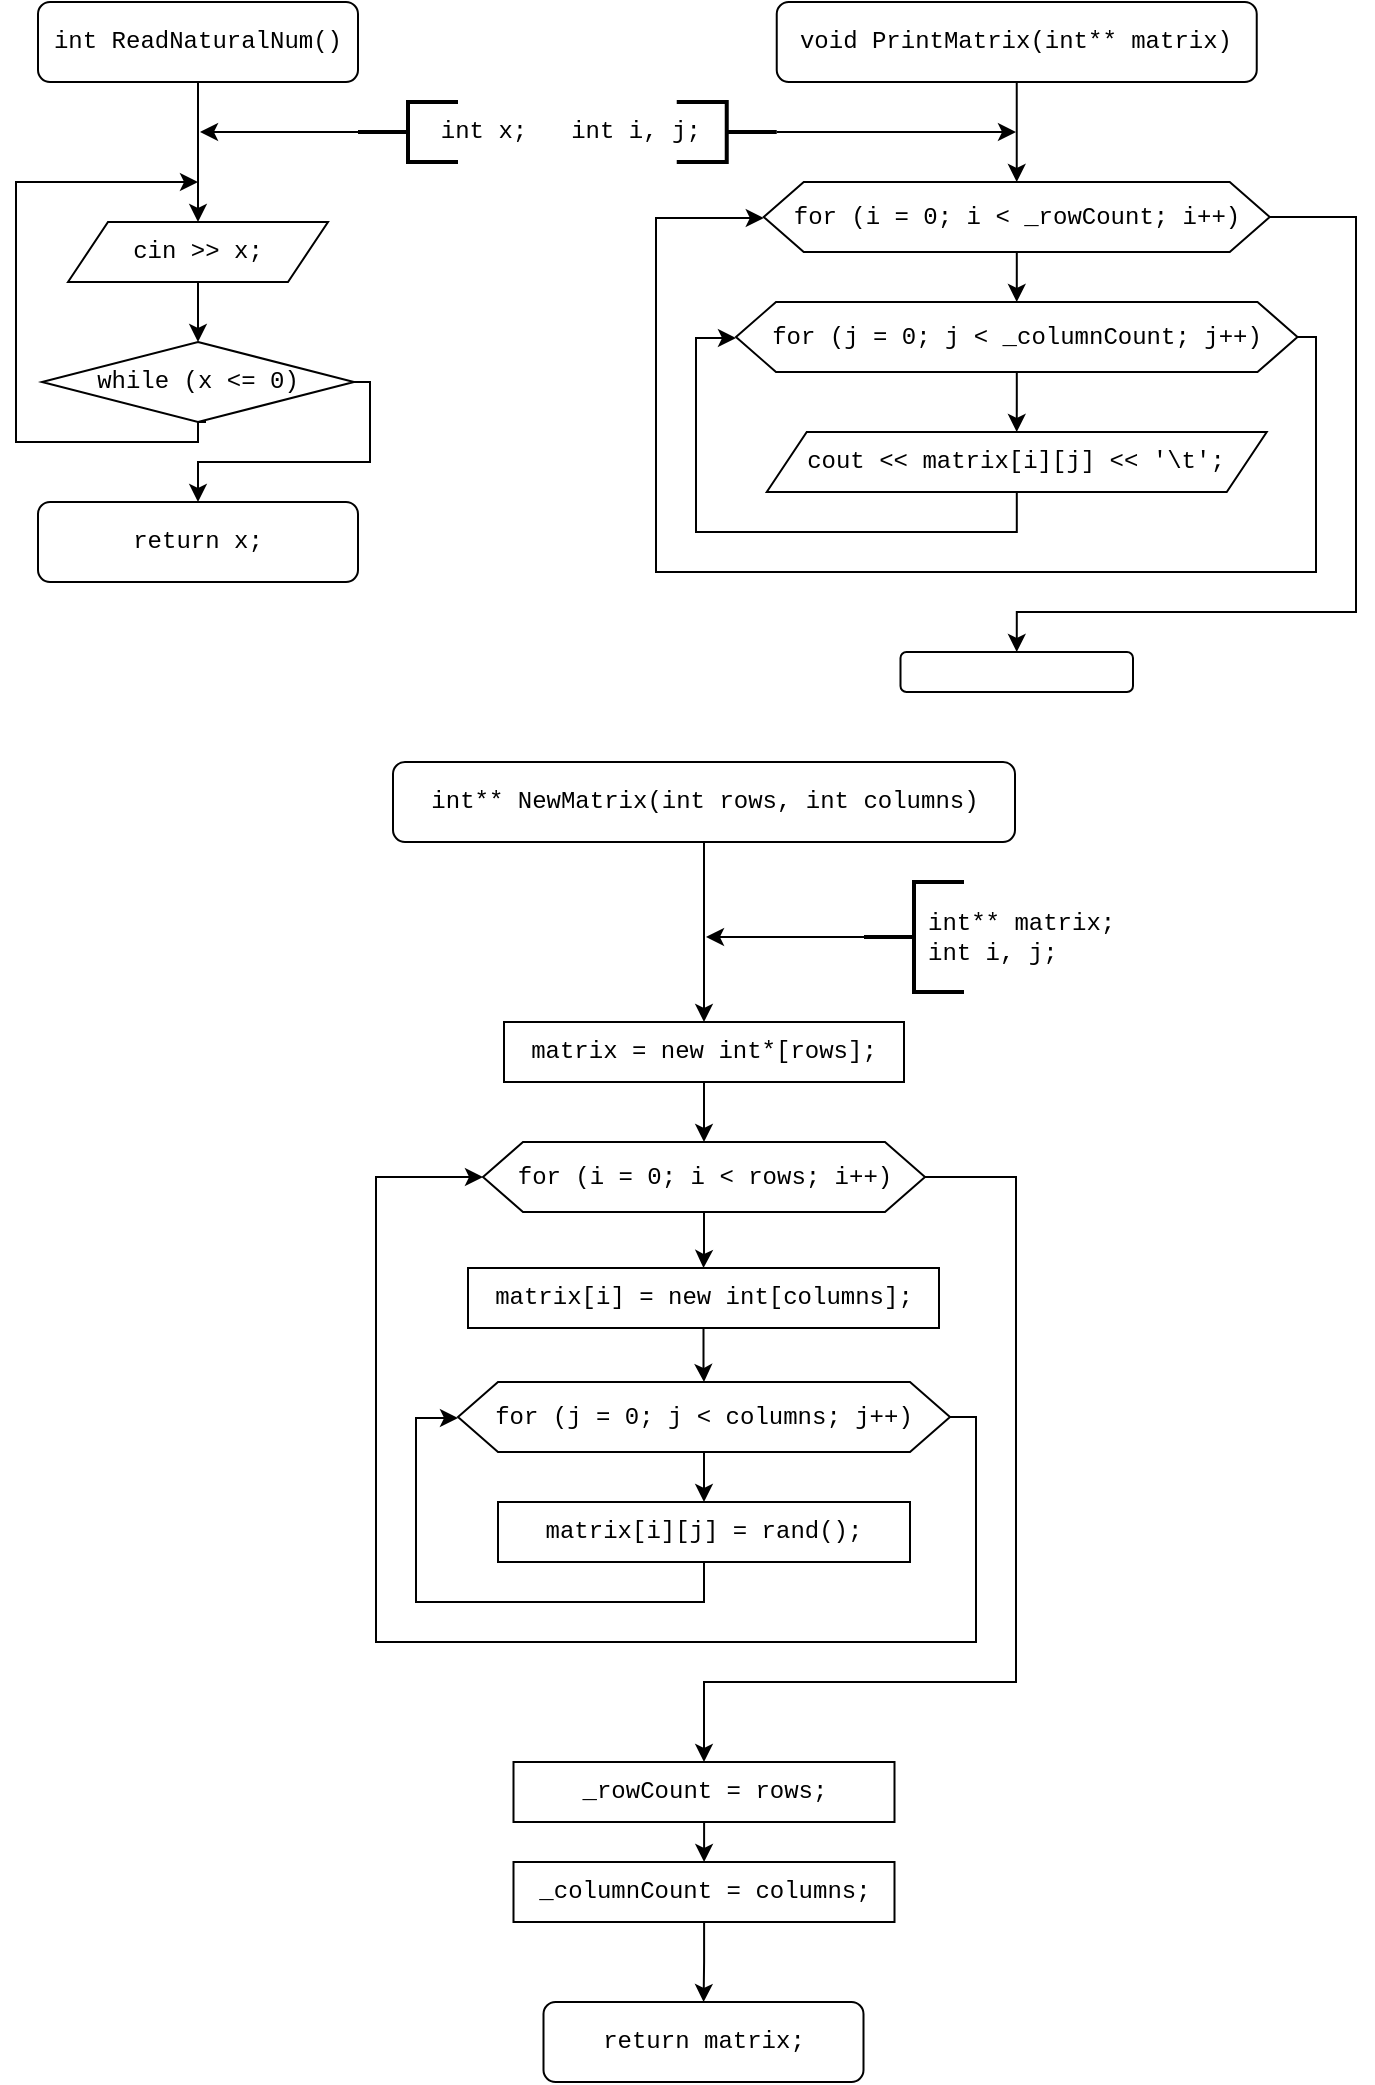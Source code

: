 <mxfile version="14.1.8" type="device"><diagram id="LrgLXyAxW2RxPJrKKzHC" name="Страница 1"><mxGraphModel dx="1086" dy="740" grid="1" gridSize="10" guides="1" tooltips="1" connect="1" arrows="1" fold="1" page="1" pageScale="1" pageWidth="827" pageHeight="1169" math="0" shadow="0"><root><mxCell id="0"/><mxCell id="1" parent="0"/><mxCell id="LTmfTHVGvI5lNLlzaUbh-4" style="edgeStyle=orthogonalEdgeStyle;rounded=0;orthogonalLoop=1;jettySize=auto;html=1;fontFamily=Courier New;entryX=0.5;entryY=0;entryDx=0;entryDy=0;" edge="1" parent="1" source="LTmfTHVGvI5lNLlzaUbh-1" target="LTmfTHVGvI5lNLlzaUbh-6"><mxGeometry relative="1" as="geometry"><mxPoint x="161" y="150" as="targetPoint"/></mxGeometry></mxCell><mxCell id="LTmfTHVGvI5lNLlzaUbh-1" value="int ReadNaturalNum()" style="rounded=1;whiteSpace=wrap;html=1;fontFamily=Courier New;" vertex="1" parent="1"><mxGeometry x="81" y="40" width="160" height="40" as="geometry"/></mxCell><mxCell id="LTmfTHVGvI5lNLlzaUbh-5" style="edgeStyle=orthogonalEdgeStyle;rounded=0;orthogonalLoop=1;jettySize=auto;html=1;fontFamily=Courier New;exitX=0;exitY=0.5;exitDx=0;exitDy=0;exitPerimeter=0;" edge="1" parent="1" source="LTmfTHVGvI5lNLlzaUbh-2"><mxGeometry relative="1" as="geometry"><mxPoint x="162" y="105" as="targetPoint"/><mxPoint x="236" y="105" as="sourcePoint"/></mxGeometry></mxCell><mxCell id="LTmfTHVGvI5lNLlzaUbh-2" value="" style="strokeWidth=2;html=1;shape=mxgraph.flowchart.annotation_2;align=left;labelPosition=right;pointerEvents=1;fontFamily=Courier New;" vertex="1" parent="1"><mxGeometry x="241" y="90" width="50" height="30" as="geometry"/></mxCell><mxCell id="LTmfTHVGvI5lNLlzaUbh-3" value="int x;" style="text;html=1;strokeColor=none;fillColor=none;align=center;verticalAlign=middle;whiteSpace=wrap;rounded=0;fontFamily=Courier New;" vertex="1" parent="1"><mxGeometry x="273.75" y="95" width="60" height="20" as="geometry"/></mxCell><mxCell id="LTmfTHVGvI5lNLlzaUbh-9" style="edgeStyle=orthogonalEdgeStyle;rounded=0;orthogonalLoop=1;jettySize=auto;html=1;entryX=0.5;entryY=0;entryDx=0;entryDy=0;fontFamily=Courier New;" edge="1" parent="1" source="LTmfTHVGvI5lNLlzaUbh-6" target="LTmfTHVGvI5lNLlzaUbh-8"><mxGeometry relative="1" as="geometry"/></mxCell><mxCell id="LTmfTHVGvI5lNLlzaUbh-6" value="cin &amp;gt;&amp;gt; x;" style="shape=parallelogram;perimeter=parallelogramPerimeter;whiteSpace=wrap;html=1;fixedSize=1;fontFamily=Courier New;" vertex="1" parent="1"><mxGeometry x="96" y="150" width="130" height="30" as="geometry"/></mxCell><mxCell id="LTmfTHVGvI5lNLlzaUbh-10" style="edgeStyle=orthogonalEdgeStyle;rounded=0;orthogonalLoop=1;jettySize=auto;html=1;fontFamily=Courier New;" edge="1" parent="1"><mxGeometry relative="1" as="geometry"><mxPoint x="161" y="130" as="targetPoint"/><mxPoint x="165" y="250" as="sourcePoint"/><Array as="points"><mxPoint x="161" y="250"/><mxPoint x="161" y="260"/><mxPoint x="70" y="260"/><mxPoint x="70" y="130"/></Array></mxGeometry></mxCell><mxCell id="LTmfTHVGvI5lNLlzaUbh-12" style="edgeStyle=orthogonalEdgeStyle;rounded=0;orthogonalLoop=1;jettySize=auto;html=1;fontFamily=Courier New;" edge="1" parent="1" source="LTmfTHVGvI5lNLlzaUbh-8"><mxGeometry relative="1" as="geometry"><mxPoint x="161" y="290" as="targetPoint"/><Array as="points"><mxPoint x="247" y="230"/><mxPoint x="247" y="270"/><mxPoint x="161" y="270"/></Array></mxGeometry></mxCell><mxCell id="LTmfTHVGvI5lNLlzaUbh-8" value="while (x &amp;lt;= 0)" style="rhombus;whiteSpace=wrap;html=1;fontFamily=Courier New;" vertex="1" parent="1"><mxGeometry x="83" y="210" width="156" height="40" as="geometry"/></mxCell><mxCell id="LTmfTHVGvI5lNLlzaUbh-13" value="return x;" style="rounded=1;whiteSpace=wrap;html=1;fontFamily=Courier New;" vertex="1" parent="1"><mxGeometry x="81" y="290" width="160" height="40" as="geometry"/></mxCell><mxCell id="LTmfTHVGvI5lNLlzaUbh-17" style="edgeStyle=orthogonalEdgeStyle;rounded=0;orthogonalLoop=1;jettySize=auto;html=1;fontFamily=Courier New;" edge="1" parent="1" source="LTmfTHVGvI5lNLlzaUbh-14"><mxGeometry relative="1" as="geometry"><mxPoint x="414" y="550" as="targetPoint"/></mxGeometry></mxCell><mxCell id="LTmfTHVGvI5lNLlzaUbh-14" value="int** NewMatrix(int rows, int columns)" style="rounded=1;whiteSpace=wrap;html=1;fontFamily=Courier New;" vertex="1" parent="1"><mxGeometry x="258.5" y="420" width="311" height="40" as="geometry"/></mxCell><mxCell id="LTmfTHVGvI5lNLlzaUbh-18" style="edgeStyle=orthogonalEdgeStyle;rounded=0;orthogonalLoop=1;jettySize=auto;html=1;fontFamily=Courier New;exitX=0;exitY=0.5;exitDx=0;exitDy=0;exitPerimeter=0;" edge="1" parent="1" source="LTmfTHVGvI5lNLlzaUbh-15"><mxGeometry relative="1" as="geometry"><mxPoint x="415" y="507.5" as="targetPoint"/><mxPoint x="489" y="507.5" as="sourcePoint"/></mxGeometry></mxCell><mxCell id="LTmfTHVGvI5lNLlzaUbh-15" value="" style="strokeWidth=2;html=1;shape=mxgraph.flowchart.annotation_2;align=left;labelPosition=right;pointerEvents=1;fontFamily=Courier New;" vertex="1" parent="1"><mxGeometry x="494" y="480" width="50" height="55" as="geometry"/></mxCell><mxCell id="LTmfTHVGvI5lNLlzaUbh-16" value="int** matrix;&lt;br&gt;int i, j;" style="text;html=1;strokeColor=none;fillColor=none;align=left;verticalAlign=middle;whiteSpace=wrap;rounded=0;fontFamily=Courier New;" vertex="1" parent="1"><mxGeometry x="524" y="482.5" width="100.5" height="50" as="geometry"/></mxCell><mxCell id="LTmfTHVGvI5lNLlzaUbh-21" style="edgeStyle=orthogonalEdgeStyle;rounded=0;orthogonalLoop=1;jettySize=auto;html=1;entryX=0.5;entryY=0;entryDx=0;entryDy=0;fontFamily=Courier New;" edge="1" parent="1" source="LTmfTHVGvI5lNLlzaUbh-19" target="LTmfTHVGvI5lNLlzaUbh-20"><mxGeometry relative="1" as="geometry"/></mxCell><mxCell id="LTmfTHVGvI5lNLlzaUbh-19" value="matrix = new int*[rows];" style="rounded=0;whiteSpace=wrap;html=1;fontFamily=Courier New;" vertex="1" parent="1"><mxGeometry x="314" y="550" width="200" height="30" as="geometry"/></mxCell><mxCell id="LTmfTHVGvI5lNLlzaUbh-23" style="edgeStyle=orthogonalEdgeStyle;rounded=0;orthogonalLoop=1;jettySize=auto;html=1;fontFamily=Courier New;" edge="1" parent="1" source="LTmfTHVGvI5lNLlzaUbh-20" target="LTmfTHVGvI5lNLlzaUbh-22"><mxGeometry relative="1" as="geometry"/></mxCell><mxCell id="LTmfTHVGvI5lNLlzaUbh-30" style="edgeStyle=orthogonalEdgeStyle;rounded=0;orthogonalLoop=1;jettySize=auto;html=1;fontFamily=Courier New;entryX=0.5;entryY=0;entryDx=0;entryDy=0;" edge="1" parent="1" source="LTmfTHVGvI5lNLlzaUbh-20" target="LTmfTHVGvI5lNLlzaUbh-31"><mxGeometry relative="1" as="geometry"><mxPoint x="414" y="900" as="targetPoint"/><Array as="points"><mxPoint x="570" y="628"/><mxPoint x="570" y="880"/><mxPoint x="414" y="880"/></Array></mxGeometry></mxCell><mxCell id="LTmfTHVGvI5lNLlzaUbh-20" value="for (i = 0; i &amp;lt; rows; i++)" style="shape=hexagon;perimeter=hexagonPerimeter2;whiteSpace=wrap;html=1;fixedSize=1;fontFamily=Courier New;" vertex="1" parent="1"><mxGeometry x="303.5" y="610" width="221" height="35" as="geometry"/></mxCell><mxCell id="LTmfTHVGvI5lNLlzaUbh-25" style="edgeStyle=orthogonalEdgeStyle;rounded=0;orthogonalLoop=1;jettySize=auto;html=1;entryX=0.5;entryY=0;entryDx=0;entryDy=0;fontFamily=Courier New;" edge="1" parent="1" source="LTmfTHVGvI5lNLlzaUbh-22" target="LTmfTHVGvI5lNLlzaUbh-24"><mxGeometry relative="1" as="geometry"/></mxCell><mxCell id="LTmfTHVGvI5lNLlzaUbh-22" value="matrix[i] = new int[columns];" style="rounded=0;whiteSpace=wrap;html=1;fontFamily=Courier New;" vertex="1" parent="1"><mxGeometry x="296" y="673" width="235.5" height="30" as="geometry"/></mxCell><mxCell id="LTmfTHVGvI5lNLlzaUbh-27" style="edgeStyle=orthogonalEdgeStyle;rounded=0;orthogonalLoop=1;jettySize=auto;html=1;entryX=0.5;entryY=0;entryDx=0;entryDy=0;fontFamily=Courier New;" edge="1" parent="1" source="LTmfTHVGvI5lNLlzaUbh-24" target="LTmfTHVGvI5lNLlzaUbh-26"><mxGeometry relative="1" as="geometry"/></mxCell><mxCell id="LTmfTHVGvI5lNLlzaUbh-29" style="edgeStyle=orthogonalEdgeStyle;rounded=0;orthogonalLoop=1;jettySize=auto;html=1;fontFamily=Courier New;entryX=0;entryY=0.5;entryDx=0;entryDy=0;" edge="1" parent="1" source="LTmfTHVGvI5lNLlzaUbh-24" target="LTmfTHVGvI5lNLlzaUbh-20"><mxGeometry relative="1" as="geometry"><mxPoint x="260" y="630" as="targetPoint"/><Array as="points"><mxPoint x="550" y="748"/><mxPoint x="550" y="860"/><mxPoint x="250" y="860"/><mxPoint x="250" y="628"/></Array></mxGeometry></mxCell><mxCell id="LTmfTHVGvI5lNLlzaUbh-24" value="for (j = 0; j &amp;lt; columns; j++)" style="shape=hexagon;perimeter=hexagonPerimeter2;whiteSpace=wrap;html=1;fixedSize=1;fontFamily=Courier New;" vertex="1" parent="1"><mxGeometry x="291" y="730" width="246" height="35" as="geometry"/></mxCell><mxCell id="LTmfTHVGvI5lNLlzaUbh-28" style="edgeStyle=orthogonalEdgeStyle;rounded=0;orthogonalLoop=1;jettySize=auto;html=1;fontFamily=Courier New;entryX=0;entryY=0.5;entryDx=0;entryDy=0;" edge="1" parent="1" source="LTmfTHVGvI5lNLlzaUbh-26" target="LTmfTHVGvI5lNLlzaUbh-24"><mxGeometry relative="1" as="geometry"><mxPoint x="230" y="750" as="targetPoint"/><Array as="points"><mxPoint x="414" y="840"/><mxPoint x="270" y="840"/><mxPoint x="270" y="748"/><mxPoint x="291" y="748"/></Array></mxGeometry></mxCell><mxCell id="LTmfTHVGvI5lNLlzaUbh-26" value="matrix[i][j] = rand();" style="rounded=0;whiteSpace=wrap;html=1;fontFamily=Courier New;" vertex="1" parent="1"><mxGeometry x="311" y="790" width="206" height="30" as="geometry"/></mxCell><mxCell id="LTmfTHVGvI5lNLlzaUbh-34" style="edgeStyle=orthogonalEdgeStyle;rounded=0;orthogonalLoop=1;jettySize=auto;html=1;entryX=0.5;entryY=0;entryDx=0;entryDy=0;fontFamily=Courier New;" edge="1" parent="1" source="LTmfTHVGvI5lNLlzaUbh-31" target="LTmfTHVGvI5lNLlzaUbh-32"><mxGeometry relative="1" as="geometry"/></mxCell><mxCell id="LTmfTHVGvI5lNLlzaUbh-31" value="_rowCount = rows;" style="rounded=0;whiteSpace=wrap;html=1;fontFamily=Courier New;" vertex="1" parent="1"><mxGeometry x="318.75" y="920" width="190.5" height="30" as="geometry"/></mxCell><mxCell id="LTmfTHVGvI5lNLlzaUbh-36" style="edgeStyle=orthogonalEdgeStyle;rounded=0;orthogonalLoop=1;jettySize=auto;html=1;fontFamily=Courier New;" edge="1" parent="1" source="LTmfTHVGvI5lNLlzaUbh-32" target="LTmfTHVGvI5lNLlzaUbh-35"><mxGeometry relative="1" as="geometry"/></mxCell><mxCell id="LTmfTHVGvI5lNLlzaUbh-32" value="_columnCount = columns;" style="rounded=0;whiteSpace=wrap;html=1;fontFamily=Courier New;" vertex="1" parent="1"><mxGeometry x="318.75" y="970" width="190.5" height="30" as="geometry"/></mxCell><mxCell id="LTmfTHVGvI5lNLlzaUbh-35" value="return matrix;" style="rounded=1;whiteSpace=wrap;html=1;fontFamily=Courier New;" vertex="1" parent="1"><mxGeometry x="333.75" y="1040" width="160" height="40" as="geometry"/></mxCell><mxCell id="LTmfTHVGvI5lNLlzaUbh-40" style="edgeStyle=orthogonalEdgeStyle;rounded=0;orthogonalLoop=1;jettySize=auto;html=1;entryX=0.5;entryY=0;entryDx=0;entryDy=0;fontFamily=Courier New;" edge="1" parent="1" source="LTmfTHVGvI5lNLlzaUbh-37" target="LTmfTHVGvI5lNLlzaUbh-38"><mxGeometry relative="1" as="geometry"/></mxCell><mxCell id="LTmfTHVGvI5lNLlzaUbh-37" value="void PrintMatrix(int** matrix)" style="rounded=1;whiteSpace=wrap;html=1;fontFamily=Courier New;" vertex="1" parent="1"><mxGeometry x="450.37" y="40" width="240" height="40" as="geometry"/></mxCell><mxCell id="LTmfTHVGvI5lNLlzaUbh-41" style="edgeStyle=orthogonalEdgeStyle;rounded=0;orthogonalLoop=1;jettySize=auto;html=1;entryX=0.5;entryY=0;entryDx=0;entryDy=0;fontFamily=Courier New;" edge="1" parent="1" source="LTmfTHVGvI5lNLlzaUbh-38" target="LTmfTHVGvI5lNLlzaUbh-39"><mxGeometry relative="1" as="geometry"/></mxCell><mxCell id="LTmfTHVGvI5lNLlzaUbh-47" style="edgeStyle=orthogonalEdgeStyle;rounded=0;orthogonalLoop=1;jettySize=auto;html=1;fontFamily=Courier New;entryX=0.5;entryY=0;entryDx=0;entryDy=0;" edge="1" parent="1" source="LTmfTHVGvI5lNLlzaUbh-38" target="LTmfTHVGvI5lNLlzaUbh-48"><mxGeometry relative="1" as="geometry"><mxPoint x="570" y="345" as="targetPoint"/><Array as="points"><mxPoint x="740" y="147"/><mxPoint x="740" y="345"/><mxPoint x="570" y="345"/></Array></mxGeometry></mxCell><mxCell id="LTmfTHVGvI5lNLlzaUbh-38" value="for (i = 0; i &amp;lt; _rowCount; i++)" style="shape=hexagon;perimeter=hexagonPerimeter2;whiteSpace=wrap;html=1;fixedSize=1;fontFamily=Courier New;" vertex="1" parent="1"><mxGeometry x="443.87" y="130" width="253" height="35" as="geometry"/></mxCell><mxCell id="LTmfTHVGvI5lNLlzaUbh-43" style="edgeStyle=orthogonalEdgeStyle;rounded=0;orthogonalLoop=1;jettySize=auto;html=1;entryX=0.5;entryY=0;entryDx=0;entryDy=0;fontFamily=Courier New;" edge="1" parent="1" source="LTmfTHVGvI5lNLlzaUbh-39" target="LTmfTHVGvI5lNLlzaUbh-42"><mxGeometry relative="1" as="geometry"/></mxCell><mxCell id="LTmfTHVGvI5lNLlzaUbh-46" style="edgeStyle=orthogonalEdgeStyle;rounded=0;orthogonalLoop=1;jettySize=auto;html=1;fontFamily=Courier New;entryX=0;entryY=0.5;entryDx=0;entryDy=0;" edge="1" parent="1" source="LTmfTHVGvI5lNLlzaUbh-39" target="LTmfTHVGvI5lNLlzaUbh-38"><mxGeometry relative="1" as="geometry"><mxPoint x="390" y="145" as="targetPoint"/><Array as="points"><mxPoint x="720" y="207"/><mxPoint x="720" y="325"/><mxPoint x="390" y="325"/><mxPoint x="390" y="148"/><mxPoint x="444" y="148"/></Array></mxGeometry></mxCell><mxCell id="LTmfTHVGvI5lNLlzaUbh-39" value="for (j = 0; j &amp;lt; _columnCount; j++)" style="shape=hexagon;perimeter=hexagonPerimeter2;whiteSpace=wrap;html=1;fixedSize=1;fontFamily=Courier New;" vertex="1" parent="1"><mxGeometry x="430" y="190" width="280.75" height="35" as="geometry"/></mxCell><mxCell id="LTmfTHVGvI5lNLlzaUbh-44" style="edgeStyle=orthogonalEdgeStyle;rounded=0;orthogonalLoop=1;jettySize=auto;html=1;fontFamily=Courier New;entryX=0;entryY=0.5;entryDx=0;entryDy=0;" edge="1" parent="1" source="LTmfTHVGvI5lNLlzaUbh-42" target="LTmfTHVGvI5lNLlzaUbh-39"><mxGeometry relative="1" as="geometry"><mxPoint x="410" y="205" as="targetPoint"/><Array as="points"><mxPoint x="570" y="305"/><mxPoint x="410" y="305"/><mxPoint x="410" y="208"/><mxPoint x="430" y="208"/></Array></mxGeometry></mxCell><mxCell id="LTmfTHVGvI5lNLlzaUbh-42" value="cout &amp;lt;&amp;lt; matrix[i][j] &amp;lt;&amp;lt; '\t';" style="shape=parallelogram;perimeter=parallelogramPerimeter;whiteSpace=wrap;html=1;fixedSize=1;fontFamily=Courier New;" vertex="1" parent="1"><mxGeometry x="445.37" y="255" width="250" height="30" as="geometry"/></mxCell><mxCell id="LTmfTHVGvI5lNLlzaUbh-48" value="" style="rounded=1;whiteSpace=wrap;html=1;fontFamily=Courier New;" vertex="1" parent="1"><mxGeometry x="512.25" y="365" width="116.25" height="20" as="geometry"/></mxCell><mxCell id="LTmfTHVGvI5lNLlzaUbh-52" style="edgeStyle=orthogonalEdgeStyle;rounded=0;orthogonalLoop=1;jettySize=auto;html=1;fontFamily=Courier New;" edge="1" parent="1" source="LTmfTHVGvI5lNLlzaUbh-51"><mxGeometry relative="1" as="geometry"><mxPoint x="570" y="105" as="targetPoint"/></mxGeometry></mxCell><mxCell id="LTmfTHVGvI5lNLlzaUbh-51" value="" style="strokeWidth=2;html=1;shape=mxgraph.flowchart.annotation_2;align=left;labelPosition=right;pointerEvents=1;fontFamily=Courier New;rotation=-180;" vertex="1" parent="1"><mxGeometry x="400.37" y="90" width="50" height="30" as="geometry"/></mxCell><mxCell id="LTmfTHVGvI5lNLlzaUbh-53" value="int i, j;" style="text;html=1;strokeColor=none;fillColor=none;align=center;verticalAlign=middle;whiteSpace=wrap;rounded=0;fontFamily=Courier New;" vertex="1" parent="1"><mxGeometry x="342" y="95" width="76.25" height="20" as="geometry"/></mxCell></root></mxGraphModel></diagram></mxfile>